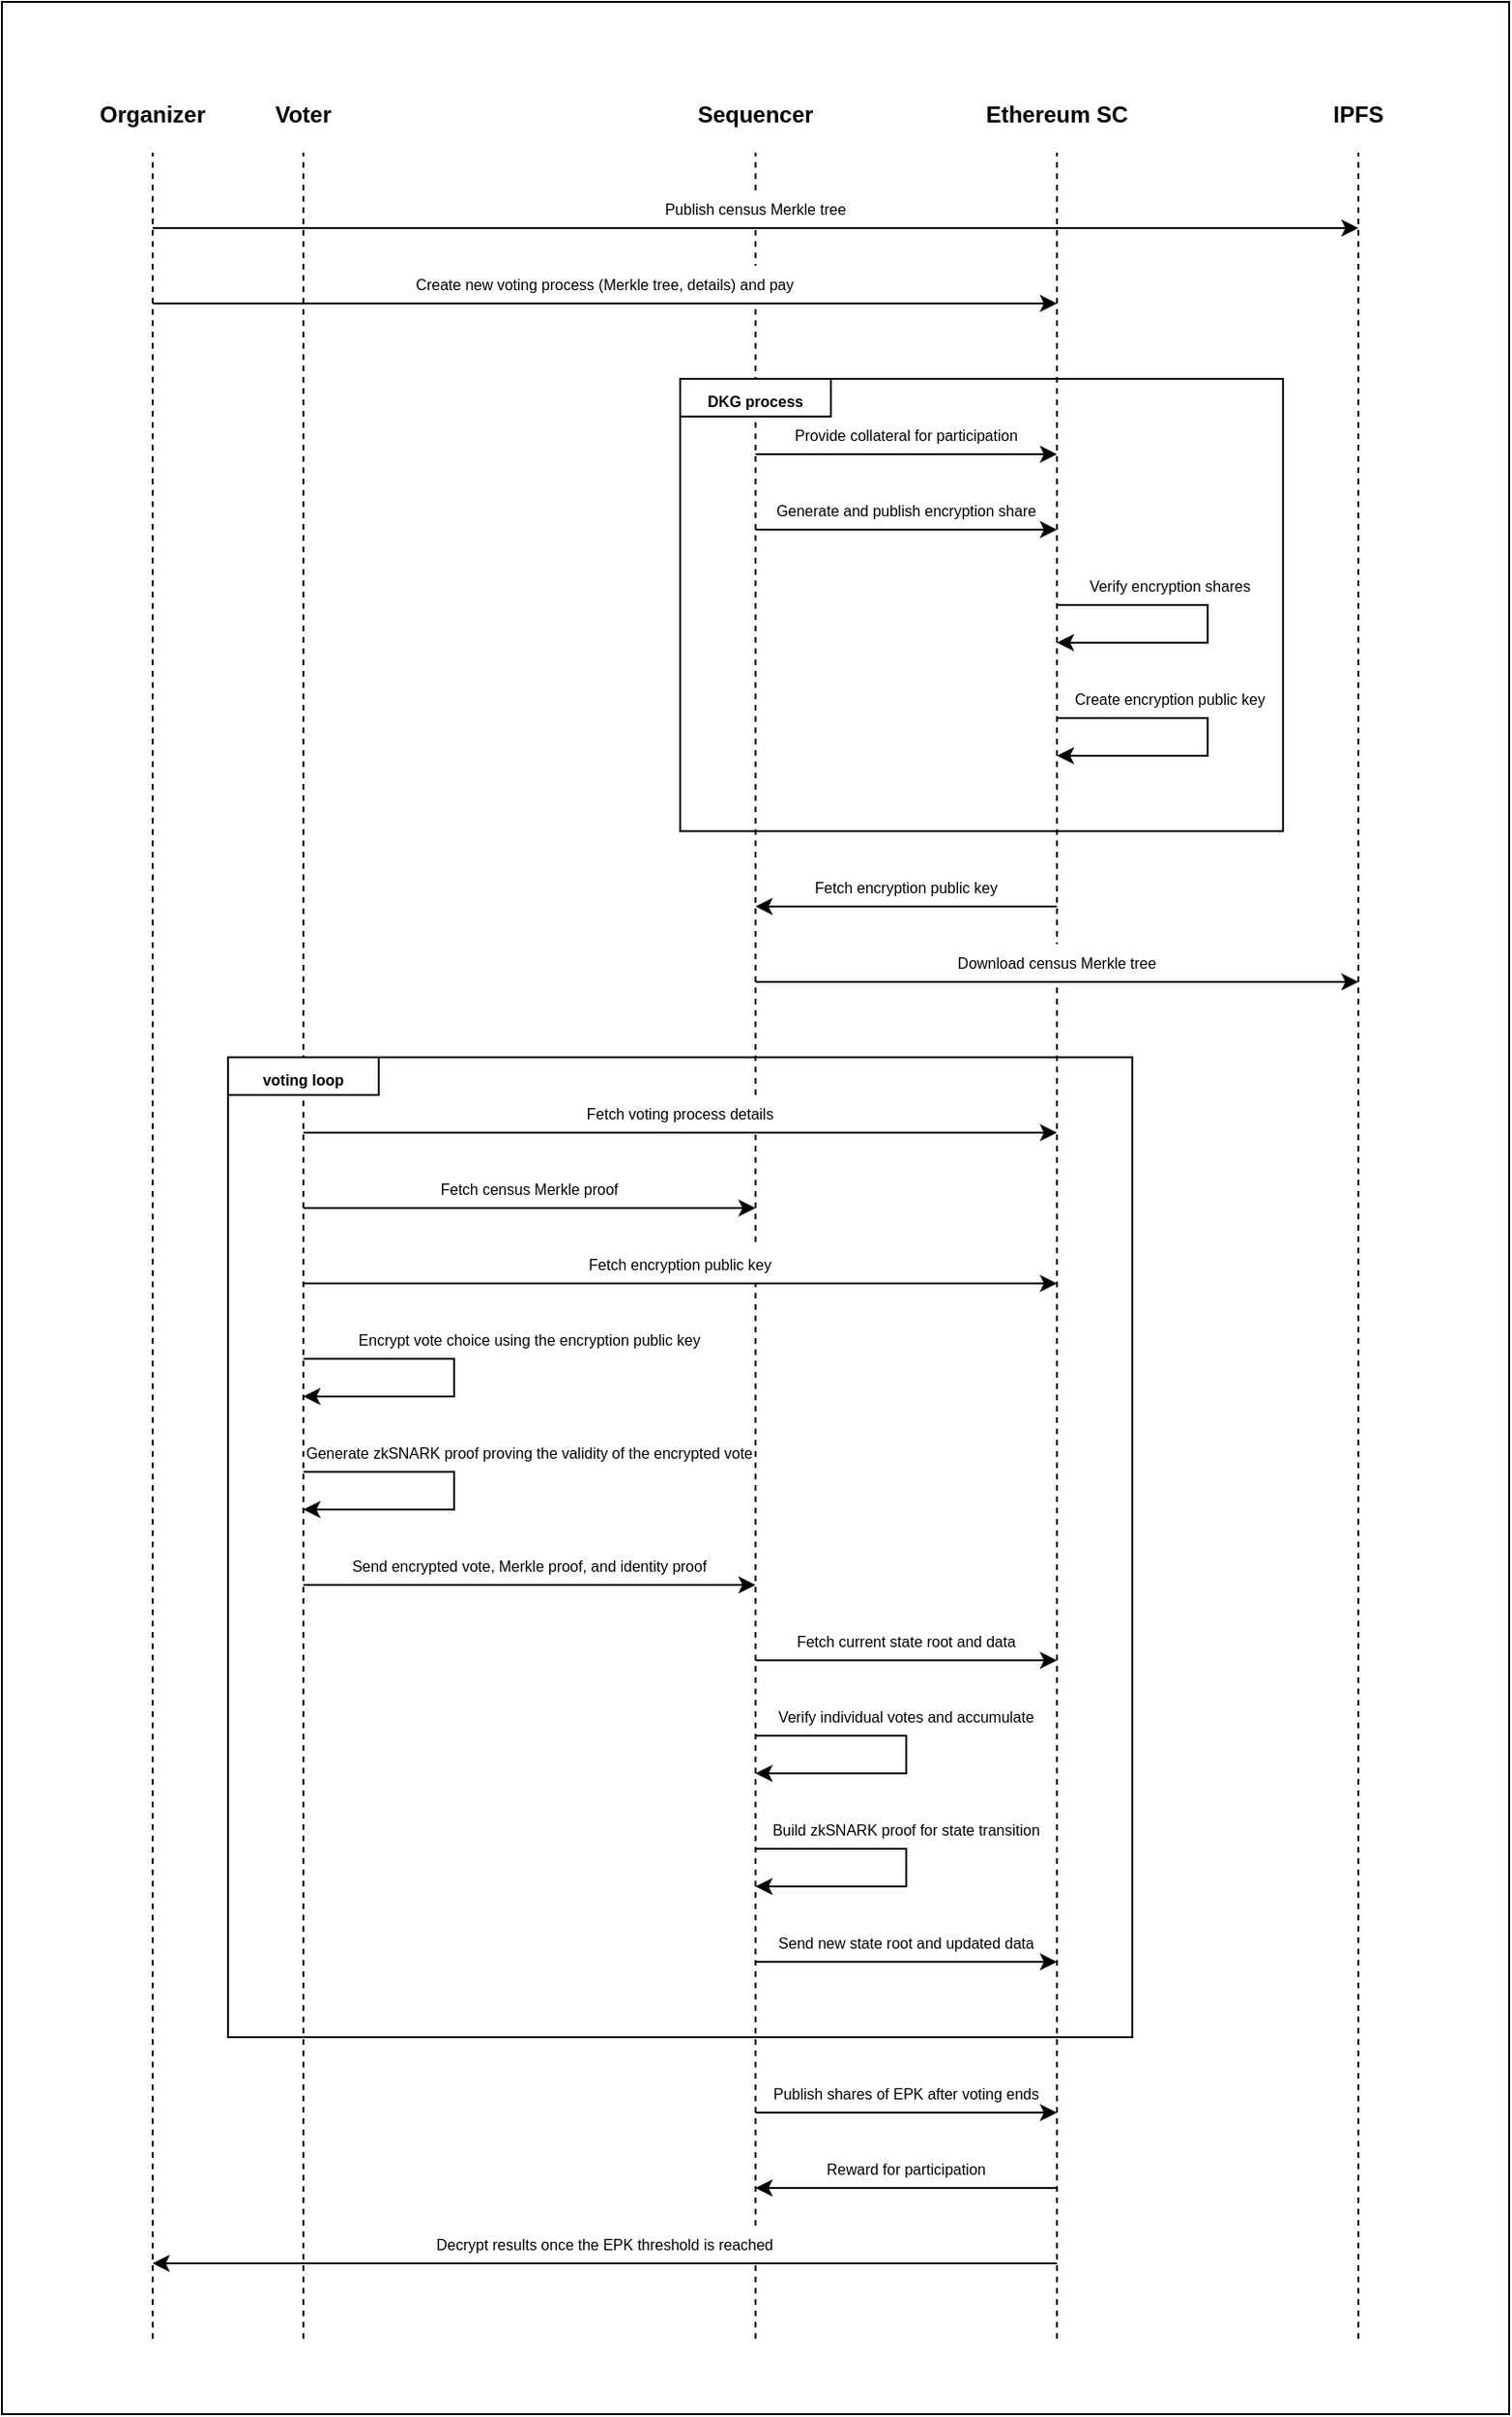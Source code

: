 <mxfile version="26.3.0">
  <diagram name="Page-1" id="w7KB5Wdl0Kbl-dEWBDwj">
    <mxGraphModel dx="2765" dy="1538" grid="1" gridSize="10" guides="1" tooltips="1" connect="1" arrows="1" fold="1" page="1" pageScale="1" pageWidth="850" pageHeight="1100" math="0" shadow="0">
      <root>
        <mxCell id="0" />
        <mxCell id="1" parent="0" />
        <mxCell id="pK1FVDeCFm6uw4lnA_kY-88" value="" style="rounded=0;whiteSpace=wrap;html=1;" vertex="1" parent="1">
          <mxGeometry width="800" height="1280" as="geometry" />
        </mxCell>
        <mxCell id="pK1FVDeCFm6uw4lnA_kY-66" value="Fetch current state root and data" style="text;html=1;align=center;verticalAlign=middle;whiteSpace=wrap;rounded=0;fillColor=default;fontSize=8;" vertex="1" parent="1">
          <mxGeometry x="410" y="860" width="140" height="20" as="geometry" />
        </mxCell>
        <mxCell id="pK1FVDeCFm6uw4lnA_kY-67" value="Verify individual votes and accumulate" style="text;html=1;align=center;verticalAlign=middle;whiteSpace=wrap;rounded=0;fillColor=default;fontSize=8;" vertex="1" parent="1">
          <mxGeometry x="410" y="900" width="140" height="20" as="geometry" />
        </mxCell>
        <mxCell id="pK1FVDeCFm6uw4lnA_kY-68" value="Build zkSNARK proof for state transition" style="text;html=1;align=center;verticalAlign=middle;whiteSpace=wrap;rounded=0;fillColor=default;fontSize=8;" vertex="1" parent="1">
          <mxGeometry x="400" y="960" width="160" height="20" as="geometry" />
        </mxCell>
        <mxCell id="pK1FVDeCFm6uw4lnA_kY-69" value="Send new state root and updated data" style="text;html=1;align=center;verticalAlign=middle;whiteSpace=wrap;rounded=0;fillColor=default;fontSize=8;" vertex="1" parent="1">
          <mxGeometry x="410" y="1020" width="140" height="20" as="geometry" />
        </mxCell>
        <mxCell id="pK1FVDeCFm6uw4lnA_kY-70" value="Publish shares of EPK after voting ends" style="text;html=1;align=center;verticalAlign=middle;whiteSpace=wrap;rounded=0;fillColor=default;fontSize=8;" vertex="1" parent="1">
          <mxGeometry x="400" y="1100" width="160" height="20" as="geometry" />
        </mxCell>
        <mxCell id="pK1FVDeCFm6uw4lnA_kY-71" value="Reward for participation" style="text;html=1;align=center;verticalAlign=middle;whiteSpace=wrap;rounded=0;fillColor=default;fontSize=8;" vertex="1" parent="1">
          <mxGeometry x="410" y="1140" width="140" height="20" as="geometry" />
        </mxCell>
        <mxCell id="pK1FVDeCFm6uw4lnA_kY-45" value="" style="rounded=0;whiteSpace=wrap;html=1;fillColor=none;" vertex="1" parent="1">
          <mxGeometry x="120" y="560" width="480" height="520" as="geometry" />
        </mxCell>
        <mxCell id="pK1FVDeCFm6uw4lnA_kY-63" value="Generate zkSNARK proof proving the validity of the encrypted vote" style="text;html=1;align=center;verticalAlign=middle;whiteSpace=wrap;rounded=0;fillColor=default;fontSize=8;" vertex="1" parent="1">
          <mxGeometry x="160" y="760" width="240" height="20" as="geometry" />
        </mxCell>
        <mxCell id="pK1FVDeCFm6uw4lnA_kY-62" value="Encrypt vote choice using the encryption public key" style="text;html=1;align=center;verticalAlign=middle;whiteSpace=wrap;rounded=0;fillColor=default;fontSize=8;" vertex="1" parent="1">
          <mxGeometry x="160" y="700" width="240" height="20" as="geometry" />
        </mxCell>
        <mxCell id="pK1FVDeCFm6uw4lnA_kY-53" value="Verify encryption shares" style="text;html=1;align=center;verticalAlign=middle;whiteSpace=wrap;rounded=0;fillColor=default;fontSize=8;" vertex="1" parent="1">
          <mxGeometry x="560" y="300" width="120" height="20" as="geometry" />
        </mxCell>
        <mxCell id="pK1FVDeCFm6uw4lnA_kY-54" value="Create encryption public key" style="text;html=1;align=center;verticalAlign=middle;whiteSpace=wrap;rounded=0;fillColor=default;fontSize=8;" vertex="1" parent="1">
          <mxGeometry x="560" y="360" width="120" height="20" as="geometry" />
        </mxCell>
        <mxCell id="pK1FVDeCFm6uw4lnA_kY-44" value="" style="rounded=0;whiteSpace=wrap;html=1;fillColor=none;" vertex="1" parent="1">
          <mxGeometry x="360" y="200" width="320" height="240" as="geometry" />
        </mxCell>
        <mxCell id="pK1FVDeCFm6uw4lnA_kY-55" value="Fetch encryption public key" style="text;html=1;align=center;verticalAlign=middle;whiteSpace=wrap;rounded=0;fillColor=default;fontSize=8;" vertex="1" parent="1">
          <mxGeometry x="410" y="460" width="140" height="20" as="geometry" />
        </mxCell>
        <mxCell id="pK1FVDeCFm6uw4lnA_kY-1" value="" style="endArrow=none;dashed=1;html=1;rounded=0;" edge="1" parent="1">
          <mxGeometry width="50" height="50" relative="1" as="geometry">
            <mxPoint x="80" y="1240" as="sourcePoint" />
            <mxPoint x="80" y="80" as="targetPoint" />
          </mxGeometry>
        </mxCell>
        <mxCell id="pK1FVDeCFm6uw4lnA_kY-3" value="" style="endArrow=none;dashed=1;html=1;rounded=0;" edge="1" parent="1">
          <mxGeometry width="50" height="50" relative="1" as="geometry">
            <mxPoint x="400" y="1240" as="sourcePoint" />
            <mxPoint x="400" y="80" as="targetPoint" />
          </mxGeometry>
        </mxCell>
        <mxCell id="pK1FVDeCFm6uw4lnA_kY-4" value="" style="endArrow=none;dashed=1;html=1;rounded=0;" edge="1" parent="1">
          <mxGeometry width="50" height="50" relative="1" as="geometry">
            <mxPoint x="560" y="1240" as="sourcePoint" />
            <mxPoint x="560" y="80" as="targetPoint" />
          </mxGeometry>
        </mxCell>
        <mxCell id="pK1FVDeCFm6uw4lnA_kY-5" value="" style="endArrow=none;dashed=1;html=1;rounded=0;" edge="1" parent="1">
          <mxGeometry width="50" height="50" relative="1" as="geometry">
            <mxPoint x="720" y="1240" as="sourcePoint" />
            <mxPoint x="720" y="80" as="targetPoint" />
          </mxGeometry>
        </mxCell>
        <mxCell id="pK1FVDeCFm6uw4lnA_kY-12" value="Ethereum SC" style="text;html=1;align=center;verticalAlign=middle;whiteSpace=wrap;rounded=0;fontStyle=1" vertex="1" parent="1">
          <mxGeometry x="520" y="50" width="80" height="20" as="geometry" />
        </mxCell>
        <mxCell id="pK1FVDeCFm6uw4lnA_kY-13" value="&lt;div&gt;IPFS&lt;/div&gt;" style="text;html=1;align=center;verticalAlign=middle;whiteSpace=wrap;rounded=0;fontStyle=1" vertex="1" parent="1">
          <mxGeometry x="680" y="50" width="80" height="20" as="geometry" />
        </mxCell>
        <mxCell id="pK1FVDeCFm6uw4lnA_kY-14" value="Sequencer" style="text;html=1;align=center;verticalAlign=middle;whiteSpace=wrap;rounded=0;fontStyle=1" vertex="1" parent="1">
          <mxGeometry x="360" y="50" width="80" height="20" as="geometry" />
        </mxCell>
        <mxCell id="pK1FVDeCFm6uw4lnA_kY-15" value="Voter" style="text;html=1;align=center;verticalAlign=middle;whiteSpace=wrap;rounded=0;fontStyle=1" vertex="1" parent="1">
          <mxGeometry x="120" y="50" width="80" height="20" as="geometry" />
        </mxCell>
        <mxCell id="pK1FVDeCFm6uw4lnA_kY-16" value="Organizer" style="text;html=1;align=center;verticalAlign=middle;whiteSpace=wrap;rounded=0;fontStyle=1" vertex="1" parent="1">
          <mxGeometry x="40" y="50" width="80" height="20" as="geometry" />
        </mxCell>
        <mxCell id="pK1FVDeCFm6uw4lnA_kY-20" value="" style="endArrow=classic;html=1;rounded=0;" edge="1" parent="1">
          <mxGeometry width="50" height="50" relative="1" as="geometry">
            <mxPoint x="560" y="480" as="sourcePoint" />
            <mxPoint x="400" y="480" as="targetPoint" />
          </mxGeometry>
        </mxCell>
        <mxCell id="pK1FVDeCFm6uw4lnA_kY-21" value="" style="endArrow=classic;html=1;rounded=0;" edge="1" parent="1">
          <mxGeometry width="50" height="50" relative="1" as="geometry">
            <mxPoint x="560" y="380" as="sourcePoint" />
            <mxPoint x="560" y="400" as="targetPoint" />
            <Array as="points">
              <mxPoint x="600" y="380" />
              <mxPoint x="640" y="380" />
              <mxPoint x="640" y="400" />
              <mxPoint x="600" y="400" />
            </Array>
          </mxGeometry>
        </mxCell>
        <mxCell id="pK1FVDeCFm6uw4lnA_kY-22" value="" style="endArrow=classic;html=1;rounded=0;" edge="1" parent="1">
          <mxGeometry width="50" height="50" relative="1" as="geometry">
            <mxPoint x="560" y="320" as="sourcePoint" />
            <mxPoint x="560" y="340" as="targetPoint" />
            <Array as="points">
              <mxPoint x="600" y="320" />
              <mxPoint x="640" y="320" />
              <mxPoint x="640" y="340" />
              <mxPoint x="600" y="340" />
            </Array>
          </mxGeometry>
        </mxCell>
        <mxCell id="pK1FVDeCFm6uw4lnA_kY-30" value="" style="endArrow=classic;html=1;rounded=0;" edge="1" parent="1">
          <mxGeometry width="50" height="50" relative="1" as="geometry">
            <mxPoint x="160" y="720" as="sourcePoint" />
            <mxPoint x="160" y="740" as="targetPoint" />
            <Array as="points">
              <mxPoint x="240" y="720" />
              <mxPoint x="240" y="740" />
            </Array>
          </mxGeometry>
        </mxCell>
        <mxCell id="pK1FVDeCFm6uw4lnA_kY-31" value="" style="endArrow=classic;html=1;rounded=0;" edge="1" parent="1">
          <mxGeometry width="50" height="50" relative="1" as="geometry">
            <mxPoint x="160" y="780" as="sourcePoint" />
            <mxPoint x="160" y="800" as="targetPoint" />
            <Array as="points">
              <mxPoint x="240" y="780" />
              <mxPoint x="240" y="800" />
            </Array>
          </mxGeometry>
        </mxCell>
        <mxCell id="pK1FVDeCFm6uw4lnA_kY-34" value="" style="endArrow=classic;html=1;rounded=0;" edge="1" parent="1">
          <mxGeometry width="50" height="50" relative="1" as="geometry">
            <mxPoint x="400" y="880" as="sourcePoint" />
            <mxPoint x="560" y="880" as="targetPoint" />
          </mxGeometry>
        </mxCell>
        <mxCell id="pK1FVDeCFm6uw4lnA_kY-37" value="" style="endArrow=classic;html=1;rounded=0;" edge="1" parent="1">
          <mxGeometry width="50" height="50" relative="1" as="geometry">
            <mxPoint x="400" y="920" as="sourcePoint" />
            <mxPoint x="400" y="940" as="targetPoint" />
            <Array as="points">
              <mxPoint x="460" y="920" />
              <mxPoint x="480" y="920" />
              <mxPoint x="480" y="940" />
            </Array>
          </mxGeometry>
        </mxCell>
        <mxCell id="pK1FVDeCFm6uw4lnA_kY-38" value="" style="endArrow=classic;html=1;rounded=0;" edge="1" parent="1">
          <mxGeometry width="50" height="50" relative="1" as="geometry">
            <mxPoint x="400" y="980" as="sourcePoint" />
            <mxPoint x="400" y="1000" as="targetPoint" />
            <Array as="points">
              <mxPoint x="480" y="980" />
              <mxPoint x="480" y="1000" />
            </Array>
          </mxGeometry>
        </mxCell>
        <mxCell id="pK1FVDeCFm6uw4lnA_kY-39" value="" style="endArrow=classic;html=1;rounded=0;" edge="1" parent="1">
          <mxGeometry width="50" height="50" relative="1" as="geometry">
            <mxPoint x="400" y="1040" as="sourcePoint" />
            <mxPoint x="560" y="1040" as="targetPoint" />
          </mxGeometry>
        </mxCell>
        <mxCell id="pK1FVDeCFm6uw4lnA_kY-40" value="" style="endArrow=classic;html=1;rounded=0;" edge="1" parent="1">
          <mxGeometry width="50" height="50" relative="1" as="geometry">
            <mxPoint x="400" y="1120" as="sourcePoint" />
            <mxPoint x="560" y="1120" as="targetPoint" />
          </mxGeometry>
        </mxCell>
        <mxCell id="pK1FVDeCFm6uw4lnA_kY-41" value="" style="endArrow=classic;html=1;rounded=0;" edge="1" parent="1">
          <mxGeometry width="50" height="50" relative="1" as="geometry">
            <mxPoint x="560" y="1160" as="sourcePoint" />
            <mxPoint x="400" y="1160" as="targetPoint" />
          </mxGeometry>
        </mxCell>
        <mxCell id="pK1FVDeCFm6uw4lnA_kY-47" value="Publish census Merkle tree" style="text;html=1;align=center;verticalAlign=middle;whiteSpace=wrap;rounded=0;fillColor=default;fontSize=8;" vertex="1" parent="1">
          <mxGeometry x="280" y="100" width="240" height="20" as="geometry" />
        </mxCell>
        <mxCell id="pK1FVDeCFm6uw4lnA_kY-50" value="Create new voting process (Merkle tree, details) and pay" style="text;html=1;align=center;verticalAlign=middle;whiteSpace=wrap;rounded=0;fillColor=default;fontSize=8;" vertex="1" parent="1">
          <mxGeometry x="180" y="140" width="280" height="20" as="geometry" />
        </mxCell>
        <mxCell id="pK1FVDeCFm6uw4lnA_kY-2" value="" style="endArrow=none;dashed=1;html=1;rounded=0;" edge="1" parent="1">
          <mxGeometry width="50" height="50" relative="1" as="geometry">
            <mxPoint x="160" y="1240" as="sourcePoint" />
            <mxPoint x="160" y="80" as="targetPoint" />
          </mxGeometry>
        </mxCell>
        <mxCell id="pK1FVDeCFm6uw4lnA_kY-51" value="Provide collateral for participation" style="text;html=1;align=center;verticalAlign=middle;whiteSpace=wrap;rounded=0;fillColor=default;fontSize=8;" vertex="1" parent="1">
          <mxGeometry x="410" y="220" width="140" height="20" as="geometry" />
        </mxCell>
        <mxCell id="pK1FVDeCFm6uw4lnA_kY-17" value="" style="endArrow=classic;html=1;rounded=0;" edge="1" parent="1">
          <mxGeometry width="50" height="50" relative="1" as="geometry">
            <mxPoint x="80" y="120" as="sourcePoint" />
            <mxPoint x="720" y="120" as="targetPoint" />
          </mxGeometry>
        </mxCell>
        <mxCell id="pK1FVDeCFm6uw4lnA_kY-18" value="" style="endArrow=classic;html=1;rounded=0;" edge="1" parent="1">
          <mxGeometry width="50" height="50" relative="1" as="geometry">
            <mxPoint x="80" y="160" as="sourcePoint" />
            <mxPoint x="560" y="160" as="targetPoint" />
          </mxGeometry>
        </mxCell>
        <mxCell id="pK1FVDeCFm6uw4lnA_kY-52" value="Generate and publish encryption share" style="text;html=1;align=center;verticalAlign=middle;whiteSpace=wrap;rounded=0;fillColor=default;fontSize=8;" vertex="1" parent="1">
          <mxGeometry x="410" y="260" width="140" height="20" as="geometry" />
        </mxCell>
        <mxCell id="pK1FVDeCFm6uw4lnA_kY-19" value="" style="endArrow=classic;html=1;rounded=0;" edge="1" parent="1">
          <mxGeometry width="50" height="50" relative="1" as="geometry">
            <mxPoint x="400" y="240" as="sourcePoint" />
            <mxPoint x="560" y="240" as="targetPoint" />
          </mxGeometry>
        </mxCell>
        <mxCell id="pK1FVDeCFm6uw4lnA_kY-23" value="" style="endArrow=classic;html=1;rounded=0;" edge="1" parent="1">
          <mxGeometry width="50" height="50" relative="1" as="geometry">
            <mxPoint x="400" y="280" as="sourcePoint" />
            <mxPoint x="560" y="280" as="targetPoint" />
          </mxGeometry>
        </mxCell>
        <mxCell id="pK1FVDeCFm6uw4lnA_kY-56" value="Download census Merkle tree" style="text;html=1;align=center;verticalAlign=middle;whiteSpace=wrap;rounded=0;fillColor=default;fontSize=8;" vertex="1" parent="1">
          <mxGeometry x="490" y="500" width="140" height="20" as="geometry" />
        </mxCell>
        <mxCell id="pK1FVDeCFm6uw4lnA_kY-24" value="" style="endArrow=classic;html=1;rounded=0;" edge="1" parent="1">
          <mxGeometry width="50" height="50" relative="1" as="geometry">
            <mxPoint x="400" y="520" as="sourcePoint" />
            <mxPoint x="720" y="520" as="targetPoint" />
          </mxGeometry>
        </mxCell>
        <mxCell id="pK1FVDeCFm6uw4lnA_kY-57" value="&lt;font style=&quot;font-size: 8px;&quot;&gt;DKG process&lt;/font&gt;" style="rounded=0;whiteSpace=wrap;html=1;verticalAlign=bottom;fontStyle=1;align=center;" vertex="1" parent="1">
          <mxGeometry x="360" y="200" width="80" height="20" as="geometry" />
        </mxCell>
        <mxCell id="pK1FVDeCFm6uw4lnA_kY-58" value="&lt;font style=&quot;font-size: 8px;&quot;&gt;voting loop&lt;/font&gt;" style="rounded=0;whiteSpace=wrap;html=1;verticalAlign=bottom;fontStyle=1;align=center;" vertex="1" parent="1">
          <mxGeometry x="120" y="560" width="80" height="20" as="geometry" />
        </mxCell>
        <mxCell id="pK1FVDeCFm6uw4lnA_kY-59" value="Fetch voting process details" style="text;html=1;align=center;verticalAlign=middle;whiteSpace=wrap;rounded=0;fillColor=default;fontSize=8;" vertex="1" parent="1">
          <mxGeometry x="240" y="580" width="240" height="20" as="geometry" />
        </mxCell>
        <mxCell id="pK1FVDeCFm6uw4lnA_kY-60" value="Fetch census Merkle proof" style="text;html=1;align=center;verticalAlign=middle;whiteSpace=wrap;rounded=0;fillColor=default;fontSize=8;" vertex="1" parent="1">
          <mxGeometry x="200" y="620" width="160" height="20" as="geometry" />
        </mxCell>
        <mxCell id="pK1FVDeCFm6uw4lnA_kY-61" value="Fetch encryption public key" style="text;html=1;align=center;verticalAlign=middle;whiteSpace=wrap;rounded=0;fillColor=default;fontSize=8;" vertex="1" parent="1">
          <mxGeometry x="240" y="660" width="240" height="20" as="geometry" />
        </mxCell>
        <mxCell id="pK1FVDeCFm6uw4lnA_kY-25" value="" style="endArrow=classic;html=1;rounded=0;" edge="1" parent="1">
          <mxGeometry width="50" height="50" relative="1" as="geometry">
            <mxPoint x="160" y="600" as="sourcePoint" />
            <mxPoint x="560" y="600" as="targetPoint" />
          </mxGeometry>
        </mxCell>
        <mxCell id="pK1FVDeCFm6uw4lnA_kY-27" value="" style="endArrow=classic;html=1;rounded=0;" edge="1" parent="1">
          <mxGeometry width="50" height="50" relative="1" as="geometry">
            <mxPoint x="160" y="680" as="sourcePoint" />
            <mxPoint x="560" y="680" as="targetPoint" />
          </mxGeometry>
        </mxCell>
        <mxCell id="pK1FVDeCFm6uw4lnA_kY-26" value="" style="endArrow=classic;html=1;rounded=0;" edge="1" parent="1">
          <mxGeometry width="50" height="50" relative="1" as="geometry">
            <mxPoint x="160" y="640" as="sourcePoint" />
            <mxPoint x="400" y="640" as="targetPoint" />
          </mxGeometry>
        </mxCell>
        <mxCell id="pK1FVDeCFm6uw4lnA_kY-64" value="Send encrypted vote, Merkle proof, and identity proof" style="text;html=1;align=center;verticalAlign=middle;whiteSpace=wrap;rounded=0;fillColor=default;fontSize=8;" vertex="1" parent="1">
          <mxGeometry x="180" y="820" width="200" height="20" as="geometry" />
        </mxCell>
        <mxCell id="pK1FVDeCFm6uw4lnA_kY-32" value="" style="endArrow=classic;html=1;rounded=0;" edge="1" parent="1">
          <mxGeometry width="50" height="50" relative="1" as="geometry">
            <mxPoint x="160" y="840" as="sourcePoint" />
            <mxPoint x="400" y="840" as="targetPoint" />
          </mxGeometry>
        </mxCell>
        <mxCell id="pK1FVDeCFm6uw4lnA_kY-72" value="Decrypt results once the EPK threshold is reached" style="text;html=1;align=center;verticalAlign=middle;whiteSpace=wrap;rounded=0;fillColor=default;fontSize=8;" vertex="1" parent="1">
          <mxGeometry x="200" y="1180" width="240" height="20" as="geometry" />
        </mxCell>
        <mxCell id="pK1FVDeCFm6uw4lnA_kY-42" value="" style="endArrow=classic;html=1;rounded=0;" edge="1" parent="1">
          <mxGeometry width="50" height="50" relative="1" as="geometry">
            <mxPoint x="560" y="1200" as="sourcePoint" />
            <mxPoint x="80" y="1200" as="targetPoint" />
          </mxGeometry>
        </mxCell>
      </root>
    </mxGraphModel>
  </diagram>
</mxfile>
